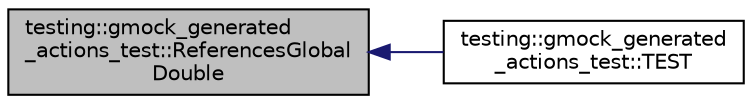 digraph "testing::gmock_generated_actions_test::ReferencesGlobalDouble"
{
  edge [fontname="Helvetica",fontsize="10",labelfontname="Helvetica",labelfontsize="10"];
  node [fontname="Helvetica",fontsize="10",shape=record];
  rankdir="LR";
  Node139 [label="testing::gmock_generated\l_actions_test::ReferencesGlobal\lDouble",height=0.2,width=0.4,color="black", fillcolor="grey75", style="filled", fontcolor="black"];
  Node139 -> Node140 [dir="back",color="midnightblue",fontsize="10",style="solid",fontname="Helvetica"];
  Node140 [label="testing::gmock_generated\l_actions_test::TEST",height=0.2,width=0.4,color="black", fillcolor="white", style="filled",URL="$d7/dae/namespacetesting_1_1gmock__generated__actions__test.html#accb544431629bfb38a618343daaa54c2"];
}
